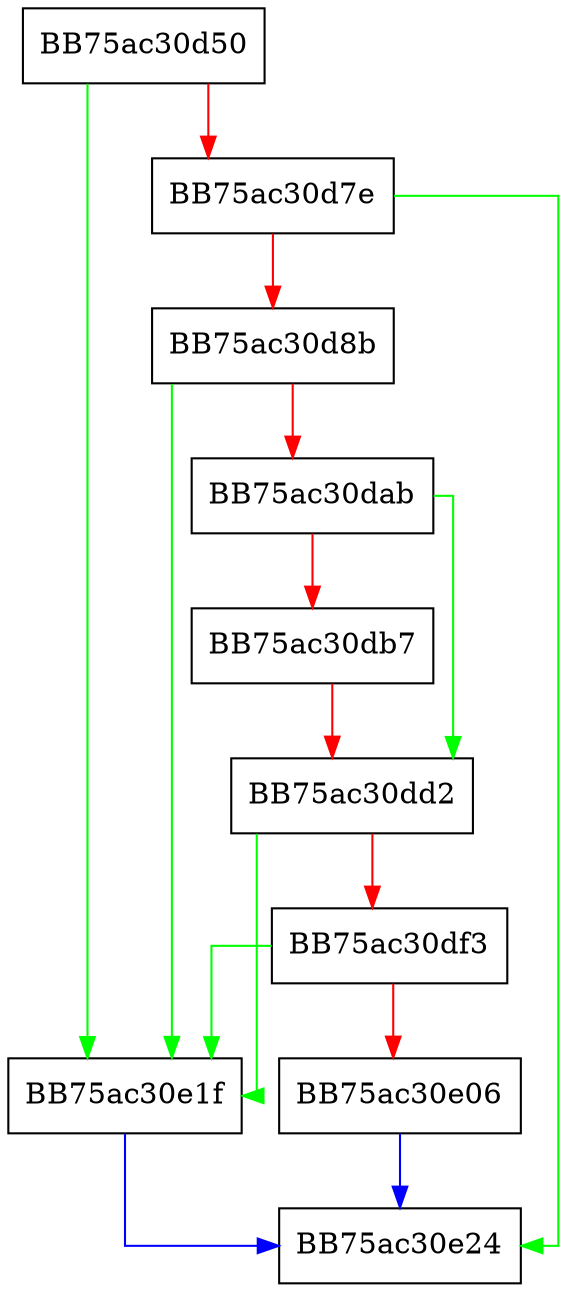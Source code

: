 digraph UpdateFile {
  node [shape="box"];
  graph [splines=ortho];
  BB75ac30d50 -> BB75ac30e1f [color="green"];
  BB75ac30d50 -> BB75ac30d7e [color="red"];
  BB75ac30d7e -> BB75ac30e24 [color="green"];
  BB75ac30d7e -> BB75ac30d8b [color="red"];
  BB75ac30d8b -> BB75ac30e1f [color="green"];
  BB75ac30d8b -> BB75ac30dab [color="red"];
  BB75ac30dab -> BB75ac30dd2 [color="green"];
  BB75ac30dab -> BB75ac30db7 [color="red"];
  BB75ac30db7 -> BB75ac30dd2 [color="red"];
  BB75ac30dd2 -> BB75ac30e1f [color="green"];
  BB75ac30dd2 -> BB75ac30df3 [color="red"];
  BB75ac30df3 -> BB75ac30e1f [color="green"];
  BB75ac30df3 -> BB75ac30e06 [color="red"];
  BB75ac30e06 -> BB75ac30e24 [color="blue"];
  BB75ac30e1f -> BB75ac30e24 [color="blue"];
}